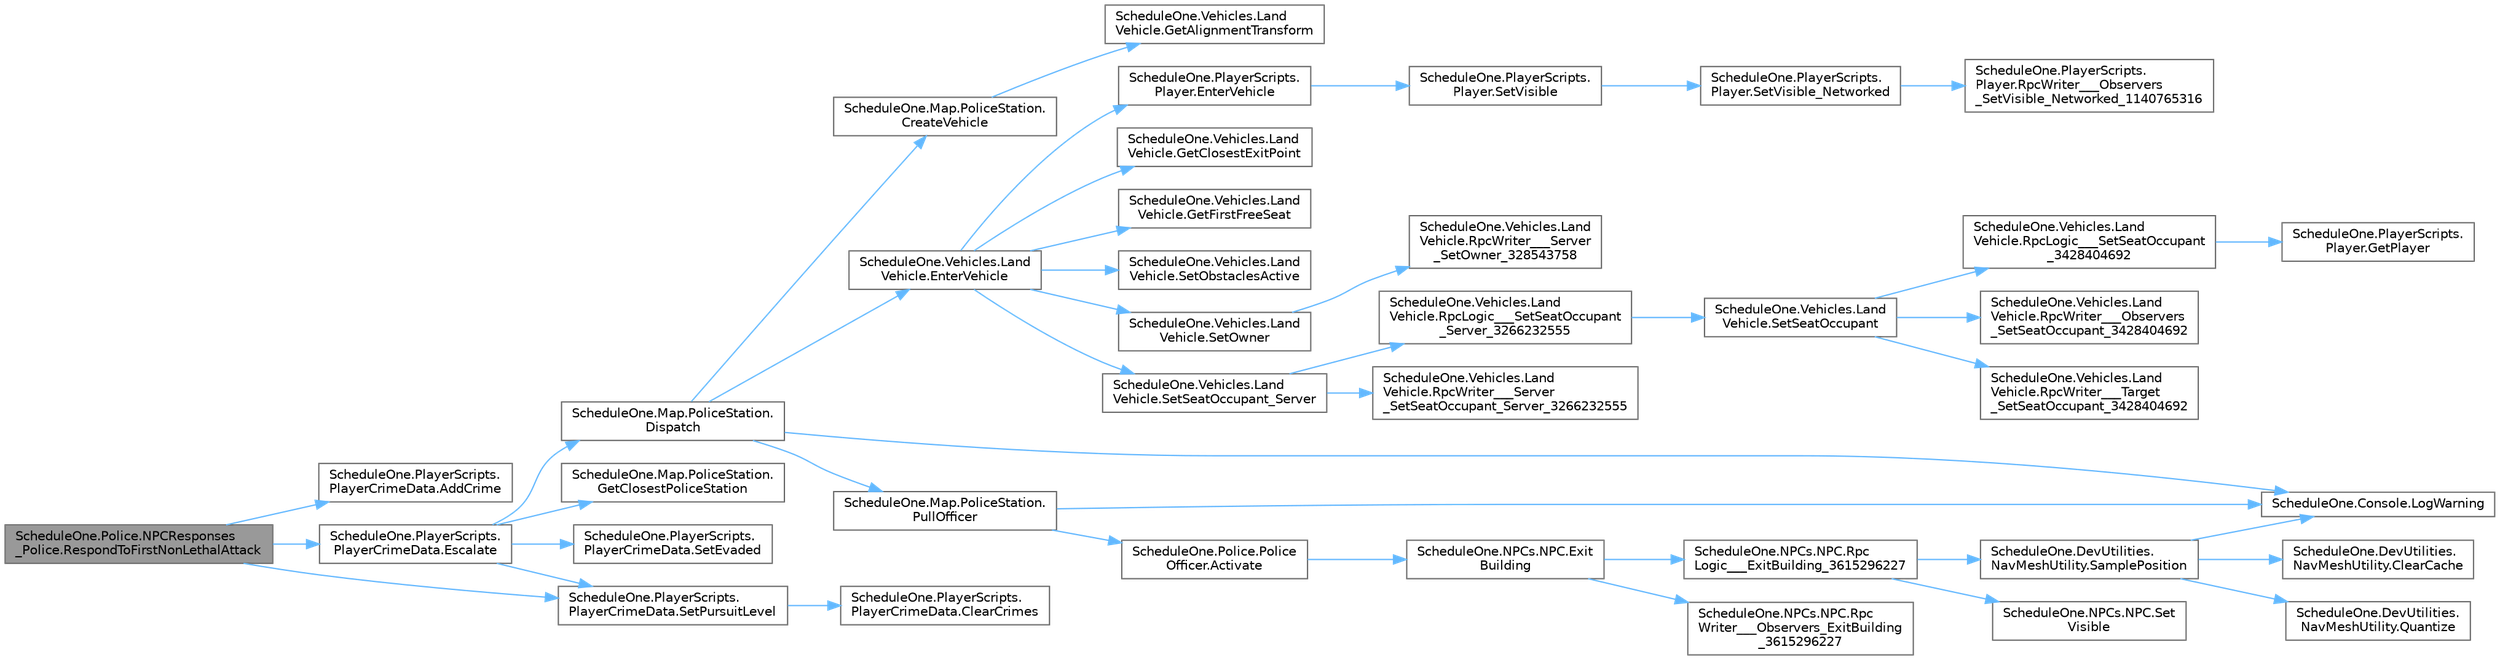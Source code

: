 digraph "ScheduleOne.Police.NPCResponses_Police.RespondToFirstNonLethalAttack"
{
 // LATEX_PDF_SIZE
  bgcolor="transparent";
  edge [fontname=Helvetica,fontsize=10,labelfontname=Helvetica,labelfontsize=10];
  node [fontname=Helvetica,fontsize=10,shape=box,height=0.2,width=0.4];
  rankdir="LR";
  Node1 [id="Node000001",label="ScheduleOne.Police.NPCResponses\l_Police.RespondToFirstNonLethalAttack",height=0.2,width=0.4,color="gray40", fillcolor="grey60", style="filled", fontcolor="black",tooltip=" "];
  Node1 -> Node2 [id="edge1_Node000001_Node000002",color="steelblue1",style="solid",tooltip=" "];
  Node2 [id="Node000002",label="ScheduleOne.PlayerScripts.\lPlayerCrimeData.AddCrime",height=0.2,width=0.4,color="grey40", fillcolor="white", style="filled",URL="$class_schedule_one_1_1_player_scripts_1_1_player_crime_data.html#ab627cd72dfd387a312587d7e44f0b173",tooltip=" "];
  Node1 -> Node3 [id="edge2_Node000001_Node000003",color="steelblue1",style="solid",tooltip=" "];
  Node3 [id="Node000003",label="ScheduleOne.PlayerScripts.\lPlayerCrimeData.Escalate",height=0.2,width=0.4,color="grey40", fillcolor="white", style="filled",URL="$class_schedule_one_1_1_player_scripts_1_1_player_crime_data.html#acfeef511c42d8c0a2e9e8d077c4abc71",tooltip=" "];
  Node3 -> Node4 [id="edge3_Node000003_Node000004",color="steelblue1",style="solid",tooltip=" "];
  Node4 [id="Node000004",label="ScheduleOne.Map.PoliceStation.\lDispatch",height=0.2,width=0.4,color="grey40", fillcolor="white", style="filled",URL="$class_schedule_one_1_1_map_1_1_police_station.html#a38f27f82223d3c0806a23087a39c887d",tooltip=" "];
  Node4 -> Node5 [id="edge4_Node000004_Node000005",color="steelblue1",style="solid",tooltip=" "];
  Node5 [id="Node000005",label="ScheduleOne.Map.PoliceStation.\lCreateVehicle",height=0.2,width=0.4,color="grey40", fillcolor="white", style="filled",URL="$class_schedule_one_1_1_map_1_1_police_station.html#a32f044e973f3887b765aeed644b328b0",tooltip=" "];
  Node5 -> Node6 [id="edge5_Node000005_Node000006",color="steelblue1",style="solid",tooltip=" "];
  Node6 [id="Node000006",label="ScheduleOne.Vehicles.Land\lVehicle.GetAlignmentTransform",height=0.2,width=0.4,color="grey40", fillcolor="white", style="filled",URL="$class_schedule_one_1_1_vehicles_1_1_land_vehicle.html#a3a22a9a163d76b83b614789f64be0050",tooltip=" "];
  Node4 -> Node7 [id="edge6_Node000004_Node000007",color="steelblue1",style="solid",tooltip=" "];
  Node7 [id="Node000007",label="ScheduleOne.Vehicles.Land\lVehicle.EnterVehicle",height=0.2,width=0.4,color="grey40", fillcolor="white", style="filled",URL="$class_schedule_one_1_1_vehicles_1_1_land_vehicle.html#a98f93d35fb6d7c2cb39a84304b2bb8e5",tooltip=" "];
  Node7 -> Node8 [id="edge7_Node000007_Node000008",color="steelblue1",style="solid",tooltip=" "];
  Node8 [id="Node000008",label="ScheduleOne.PlayerScripts.\lPlayer.EnterVehicle",height=0.2,width=0.4,color="grey40", fillcolor="white", style="filled",URL="$class_schedule_one_1_1_player_scripts_1_1_player.html#a7179508bb9d343c9392789b750ea2b6d",tooltip=" "];
  Node8 -> Node9 [id="edge8_Node000008_Node000009",color="steelblue1",style="solid",tooltip=" "];
  Node9 [id="Node000009",label="ScheduleOne.PlayerScripts.\lPlayer.SetVisible",height=0.2,width=0.4,color="grey40", fillcolor="white", style="filled",URL="$class_schedule_one_1_1_player_scripts_1_1_player.html#a8e79d17d6b80de29a1fa7adbedb51727",tooltip=" "];
  Node9 -> Node10 [id="edge9_Node000009_Node000010",color="steelblue1",style="solid",tooltip=" "];
  Node10 [id="Node000010",label="ScheduleOne.PlayerScripts.\lPlayer.SetVisible_Networked",height=0.2,width=0.4,color="grey40", fillcolor="white", style="filled",URL="$class_schedule_one_1_1_player_scripts_1_1_player.html#af6c96ba10dea61e31e1e6af9d6717f05",tooltip=" "];
  Node10 -> Node11 [id="edge10_Node000010_Node000011",color="steelblue1",style="solid",tooltip=" "];
  Node11 [id="Node000011",label="ScheduleOne.PlayerScripts.\lPlayer.RpcWriter___Observers\l_SetVisible_Networked_1140765316",height=0.2,width=0.4,color="grey40", fillcolor="white", style="filled",URL="$class_schedule_one_1_1_player_scripts_1_1_player.html#aa2f45a72b51f674bab2524f0d2f9de2e",tooltip=" "];
  Node7 -> Node12 [id="edge11_Node000007_Node000012",color="steelblue1",style="solid",tooltip=" "];
  Node12 [id="Node000012",label="ScheduleOne.Vehicles.Land\lVehicle.GetClosestExitPoint",height=0.2,width=0.4,color="grey40", fillcolor="white", style="filled",URL="$class_schedule_one_1_1_vehicles_1_1_land_vehicle.html#a08f5ac81c4ee2054a286923629a56732",tooltip=" "];
  Node7 -> Node13 [id="edge12_Node000007_Node000013",color="steelblue1",style="solid",tooltip=" "];
  Node13 [id="Node000013",label="ScheduleOne.Vehicles.Land\lVehicle.GetFirstFreeSeat",height=0.2,width=0.4,color="grey40", fillcolor="white", style="filled",URL="$class_schedule_one_1_1_vehicles_1_1_land_vehicle.html#a4b7b7888cb3340d9c9ce23313b12a9c6",tooltip=" "];
  Node7 -> Node14 [id="edge13_Node000007_Node000014",color="steelblue1",style="solid",tooltip=" "];
  Node14 [id="Node000014",label="ScheduleOne.Vehicles.Land\lVehicle.SetObstaclesActive",height=0.2,width=0.4,color="grey40", fillcolor="white", style="filled",URL="$class_schedule_one_1_1_vehicles_1_1_land_vehicle.html#af5406934b9d6997a3082757a34072cc1",tooltip=" "];
  Node7 -> Node15 [id="edge14_Node000007_Node000015",color="steelblue1",style="solid",tooltip=" "];
  Node15 [id="Node000015",label="ScheduleOne.Vehicles.Land\lVehicle.SetOwner",height=0.2,width=0.4,color="grey40", fillcolor="white", style="filled",URL="$class_schedule_one_1_1_vehicles_1_1_land_vehicle.html#afd12f3b99a25ba8f99912ec3646795fe",tooltip=" "];
  Node15 -> Node16 [id="edge15_Node000015_Node000016",color="steelblue1",style="solid",tooltip=" "];
  Node16 [id="Node000016",label="ScheduleOne.Vehicles.Land\lVehicle.RpcWriter___Server\l_SetOwner_328543758",height=0.2,width=0.4,color="grey40", fillcolor="white", style="filled",URL="$class_schedule_one_1_1_vehicles_1_1_land_vehicle.html#a56104434cc9500f06fa7e1bd162745e7",tooltip=" "];
  Node7 -> Node17 [id="edge16_Node000007_Node000017",color="steelblue1",style="solid",tooltip=" "];
  Node17 [id="Node000017",label="ScheduleOne.Vehicles.Land\lVehicle.SetSeatOccupant_Server",height=0.2,width=0.4,color="grey40", fillcolor="white", style="filled",URL="$class_schedule_one_1_1_vehicles_1_1_land_vehicle.html#a0bf2d32bf0a0cbac144e9775899eb083",tooltip=" "];
  Node17 -> Node18 [id="edge17_Node000017_Node000018",color="steelblue1",style="solid",tooltip=" "];
  Node18 [id="Node000018",label="ScheduleOne.Vehicles.Land\lVehicle.RpcLogic___SetSeatOccupant\l_Server_3266232555",height=0.2,width=0.4,color="grey40", fillcolor="white", style="filled",URL="$class_schedule_one_1_1_vehicles_1_1_land_vehicle.html#aef1768d3b6fb2a32559ec2d9b573223f",tooltip=" "];
  Node18 -> Node19 [id="edge18_Node000018_Node000019",color="steelblue1",style="solid",tooltip=" "];
  Node19 [id="Node000019",label="ScheduleOne.Vehicles.Land\lVehicle.SetSeatOccupant",height=0.2,width=0.4,color="grey40", fillcolor="white", style="filled",URL="$class_schedule_one_1_1_vehicles_1_1_land_vehicle.html#aaeacb0f12734299643725e221581b11f",tooltip=" "];
  Node19 -> Node20 [id="edge19_Node000019_Node000020",color="steelblue1",style="solid",tooltip=" "];
  Node20 [id="Node000020",label="ScheduleOne.Vehicles.Land\lVehicle.RpcLogic___SetSeatOccupant\l_3428404692",height=0.2,width=0.4,color="grey40", fillcolor="white", style="filled",URL="$class_schedule_one_1_1_vehicles_1_1_land_vehicle.html#aa3d147aa6bb5bf524925d9bb93fa8f1e",tooltip=" "];
  Node20 -> Node21 [id="edge20_Node000020_Node000021",color="steelblue1",style="solid",tooltip=" "];
  Node21 [id="Node000021",label="ScheduleOne.PlayerScripts.\lPlayer.GetPlayer",height=0.2,width=0.4,color="grey40", fillcolor="white", style="filled",URL="$class_schedule_one_1_1_player_scripts_1_1_player.html#a13df6188b482cb17e2271fcbae1568f6",tooltip=" "];
  Node19 -> Node22 [id="edge21_Node000019_Node000022",color="steelblue1",style="solid",tooltip=" "];
  Node22 [id="Node000022",label="ScheduleOne.Vehicles.Land\lVehicle.RpcWriter___Observers\l_SetSeatOccupant_3428404692",height=0.2,width=0.4,color="grey40", fillcolor="white", style="filled",URL="$class_schedule_one_1_1_vehicles_1_1_land_vehicle.html#a0f6cbcd281d82444bb334f0396cce9b9",tooltip=" "];
  Node19 -> Node23 [id="edge22_Node000019_Node000023",color="steelblue1",style="solid",tooltip=" "];
  Node23 [id="Node000023",label="ScheduleOne.Vehicles.Land\lVehicle.RpcWriter___Target\l_SetSeatOccupant_3428404692",height=0.2,width=0.4,color="grey40", fillcolor="white", style="filled",URL="$class_schedule_one_1_1_vehicles_1_1_land_vehicle.html#a68915363a85c7e110121e166b53973df",tooltip=" "];
  Node17 -> Node24 [id="edge23_Node000017_Node000024",color="steelblue1",style="solid",tooltip=" "];
  Node24 [id="Node000024",label="ScheduleOne.Vehicles.Land\lVehicle.RpcWriter___Server\l_SetSeatOccupant_Server_3266232555",height=0.2,width=0.4,color="grey40", fillcolor="white", style="filled",URL="$class_schedule_one_1_1_vehicles_1_1_land_vehicle.html#a080fdf747ab8dadda076d0f716adcb45",tooltip=" "];
  Node4 -> Node25 [id="edge24_Node000004_Node000025",color="steelblue1",style="solid",tooltip=" "];
  Node25 [id="Node000025",label="ScheduleOne.Console.LogWarning",height=0.2,width=0.4,color="grey40", fillcolor="white", style="filled",URL="$class_schedule_one_1_1_console.html#a4af4a471d16b1029b44a8121bf41d45c",tooltip=" "];
  Node4 -> Node26 [id="edge25_Node000004_Node000026",color="steelblue1",style="solid",tooltip=" "];
  Node26 [id="Node000026",label="ScheduleOne.Map.PoliceStation.\lPullOfficer",height=0.2,width=0.4,color="grey40", fillcolor="white", style="filled",URL="$class_schedule_one_1_1_map_1_1_police_station.html#a958df76da4a416c3436259a32cb6787f",tooltip=" "];
  Node26 -> Node27 [id="edge26_Node000026_Node000027",color="steelblue1",style="solid",tooltip=" "];
  Node27 [id="Node000027",label="ScheduleOne.Police.Police\lOfficer.Activate",height=0.2,width=0.4,color="grey40", fillcolor="white", style="filled",URL="$class_schedule_one_1_1_police_1_1_police_officer.html#ab00f82436e4b7e15c063f24a3cfbc870",tooltip="Activates this instance."];
  Node27 -> Node28 [id="edge27_Node000027_Node000028",color="steelblue1",style="solid",tooltip=" "];
  Node28 [id="Node000028",label="ScheduleOne.NPCs.NPC.Exit\lBuilding",height=0.2,width=0.4,color="grey40", fillcolor="white", style="filled",URL="$class_schedule_one_1_1_n_p_cs_1_1_n_p_c.html#ad516c5ad55ebd09aaab0c26a23a89b16",tooltip=" "];
  Node28 -> Node29 [id="edge28_Node000028_Node000029",color="steelblue1",style="solid",tooltip=" "];
  Node29 [id="Node000029",label="ScheduleOne.NPCs.NPC.Rpc\lLogic___ExitBuilding_3615296227",height=0.2,width=0.4,color="grey40", fillcolor="white", style="filled",URL="$class_schedule_one_1_1_n_p_cs_1_1_n_p_c.html#a1714a54d4533a10a84911b5060fafce1",tooltip=" "];
  Node29 -> Node30 [id="edge29_Node000029_Node000030",color="steelblue1",style="solid",tooltip=" "];
  Node30 [id="Node000030",label="ScheduleOne.DevUtilities.\lNavMeshUtility.SamplePosition",height=0.2,width=0.4,color="grey40", fillcolor="white", style="filled",URL="$class_schedule_one_1_1_dev_utilities_1_1_nav_mesh_utility.html#ab1c71af5ffb7825626a983580ecbd17c",tooltip=" "];
  Node30 -> Node31 [id="edge30_Node000030_Node000031",color="steelblue1",style="solid",tooltip=" "];
  Node31 [id="Node000031",label="ScheduleOne.DevUtilities.\lNavMeshUtility.ClearCache",height=0.2,width=0.4,color="grey40", fillcolor="white", style="filled",URL="$class_schedule_one_1_1_dev_utilities_1_1_nav_mesh_utility.html#a02b6ecb1059e46e6cc5fea613d5265f3",tooltip=" "];
  Node30 -> Node25 [id="edge31_Node000030_Node000025",color="steelblue1",style="solid",tooltip=" "];
  Node30 -> Node32 [id="edge32_Node000030_Node000032",color="steelblue1",style="solid",tooltip=" "];
  Node32 [id="Node000032",label="ScheduleOne.DevUtilities.\lNavMeshUtility.Quantize",height=0.2,width=0.4,color="grey40", fillcolor="white", style="filled",URL="$class_schedule_one_1_1_dev_utilities_1_1_nav_mesh_utility.html#ae52b43707c4a373f9e826bcd662948f5",tooltip=" "];
  Node29 -> Node33 [id="edge33_Node000029_Node000033",color="steelblue1",style="solid",tooltip=" "];
  Node33 [id="Node000033",label="ScheduleOne.NPCs.NPC.Set\lVisible",height=0.2,width=0.4,color="grey40", fillcolor="white", style="filled",URL="$class_schedule_one_1_1_n_p_cs_1_1_n_p_c.html#a99df0fe4d950f946237d6a3c7293f855",tooltip=" "];
  Node28 -> Node34 [id="edge34_Node000028_Node000034",color="steelblue1",style="solid",tooltip=" "];
  Node34 [id="Node000034",label="ScheduleOne.NPCs.NPC.Rpc\lWriter___Observers_ExitBuilding\l_3615296227",height=0.2,width=0.4,color="grey40", fillcolor="white", style="filled",URL="$class_schedule_one_1_1_n_p_cs_1_1_n_p_c.html#aa10392893316a752a84cdb15a3afc894",tooltip=" "];
  Node26 -> Node25 [id="edge35_Node000026_Node000025",color="steelblue1",style="solid",tooltip=" "];
  Node3 -> Node35 [id="edge36_Node000003_Node000035",color="steelblue1",style="solid",tooltip=" "];
  Node35 [id="Node000035",label="ScheduleOne.Map.PoliceStation.\lGetClosestPoliceStation",height=0.2,width=0.4,color="grey40", fillcolor="white", style="filled",URL="$class_schedule_one_1_1_map_1_1_police_station.html#a83d854b15dcae4b2f905e83511d6fe04",tooltip=" "];
  Node3 -> Node36 [id="edge37_Node000003_Node000036",color="steelblue1",style="solid",tooltip=" "];
  Node36 [id="Node000036",label="ScheduleOne.PlayerScripts.\lPlayerCrimeData.SetEvaded",height=0.2,width=0.4,color="grey40", fillcolor="white", style="filled",URL="$class_schedule_one_1_1_player_scripts_1_1_player_crime_data.html#a9903491a4bb710c572b7c30234382e10",tooltip=" "];
  Node3 -> Node37 [id="edge38_Node000003_Node000037",color="steelblue1",style="solid",tooltip=" "];
  Node37 [id="Node000037",label="ScheduleOne.PlayerScripts.\lPlayerCrimeData.SetPursuitLevel",height=0.2,width=0.4,color="grey40", fillcolor="white", style="filled",URL="$class_schedule_one_1_1_player_scripts_1_1_player_crime_data.html#aed66cb004874494c22258f59051a9c4f",tooltip=" "];
  Node37 -> Node38 [id="edge39_Node000037_Node000038",color="steelblue1",style="solid",tooltip=" "];
  Node38 [id="Node000038",label="ScheduleOne.PlayerScripts.\lPlayerCrimeData.ClearCrimes",height=0.2,width=0.4,color="grey40", fillcolor="white", style="filled",URL="$class_schedule_one_1_1_player_scripts_1_1_player_crime_data.html#affb33bdc8f0a751bd8c3387bea789eb1",tooltip=" "];
  Node1 -> Node37 [id="edge40_Node000001_Node000037",color="steelblue1",style="solid",tooltip=" "];
}
